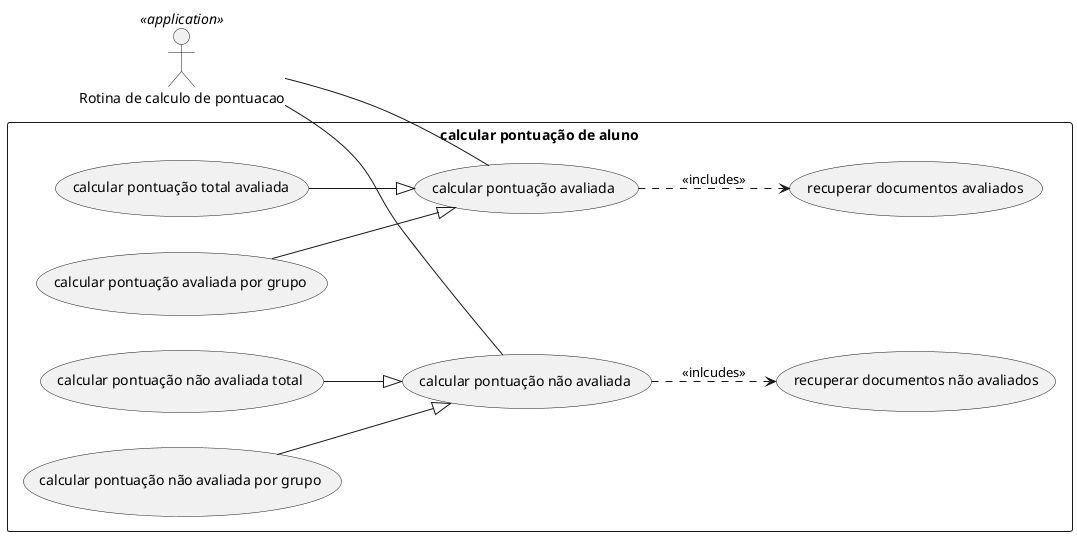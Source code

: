 @startuml
left to right direction
skinparam packagestyle rectangle
:Rotina de calculo de pontuacao: <<application>> as pontuacao
rectangle "calcular pontuação de aluno" {
  pontuacao -- (calcular pontuação avaliada)
  pontuacao -- (calcular pontuação não avaliada)
  (calcular pontuação avaliada) ..> (recuperar documentos avaliados): <<includes>>
  (calcular pontuação não avaliada) ..> (recuperar documentos não avaliados): <<inlcudes>>
  (calcular pontuação total avaliada) --|> (calcular pontuação avaliada)
  (calcular pontuação avaliada por grupo ) --|> (calcular pontuação avaliada)
  (calcular pontuação não avaliada total ) --|> (calcular pontuação não avaliada)
  (calcular pontuação não avaliada por grupo ) --|> (calcular pontuação não avaliada)
}
@enduml